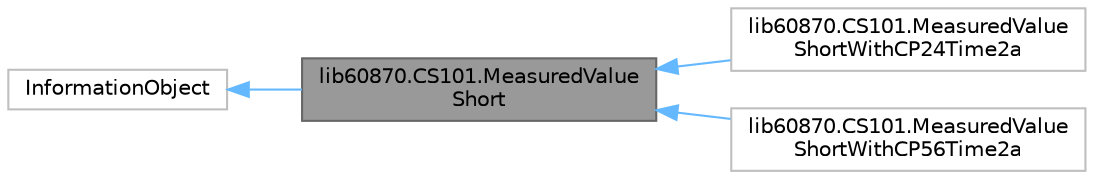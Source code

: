 digraph "lib60870.CS101.MeasuredValueShort"
{
 // LATEX_PDF_SIZE
  bgcolor="transparent";
  edge [fontname=Helvetica,fontsize=10,labelfontname=Helvetica,labelfontsize=10];
  node [fontname=Helvetica,fontsize=10,shape=box,height=0.2,width=0.4];
  rankdir="LR";
  Node1 [id="Node000001",label="lib60870.CS101.MeasuredValue\lShort",height=0.2,width=0.4,color="gray40", fillcolor="grey60", style="filled", fontcolor="black",tooltip=" "];
  Node2 -> Node1 [id="edge1_Node000001_Node000002",dir="back",color="steelblue1",style="solid",tooltip=" "];
  Node2 [id="Node000002",label="InformationObject",height=0.2,width=0.4,color="grey75", fillcolor="white", style="filled",URL="$classlib60870_1_1_c_s101_1_1_information_object.html",tooltip=" "];
  Node1 -> Node3 [id="edge2_Node000001_Node000003",dir="back",color="steelblue1",style="solid",tooltip=" "];
  Node3 [id="Node000003",label="lib60870.CS101.MeasuredValue\lShortWithCP24Time2a",height=0.2,width=0.4,color="grey75", fillcolor="white", style="filled",URL="$classlib60870_1_1_c_s101_1_1_measured_value_short_with_c_p24_time2a.html",tooltip=" "];
  Node1 -> Node4 [id="edge3_Node000001_Node000004",dir="back",color="steelblue1",style="solid",tooltip=" "];
  Node4 [id="Node000004",label="lib60870.CS101.MeasuredValue\lShortWithCP56Time2a",height=0.2,width=0.4,color="grey75", fillcolor="white", style="filled",URL="$classlib60870_1_1_c_s101_1_1_measured_value_short_with_c_p56_time2a.html",tooltip=" "];
}
